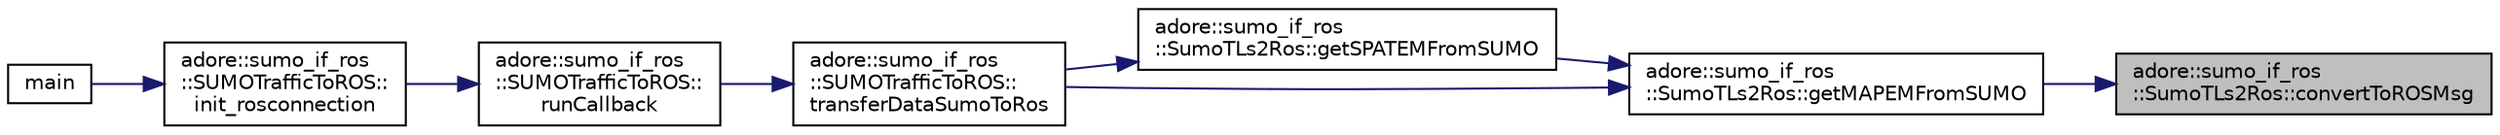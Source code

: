 digraph "adore::sumo_if_ros::SumoTLs2Ros::convertToROSMsg"
{
 // LATEX_PDF_SIZE
  edge [fontname="Helvetica",fontsize="10",labelfontname="Helvetica",labelfontsize="10"];
  node [fontname="Helvetica",fontsize="10",shape=record];
  rankdir="RL";
  Node1 [label="adore::sumo_if_ros\l::SumoTLs2Ros::convertToROSMsg",height=0.2,width=0.4,color="black", fillcolor="grey75", style="filled", fontcolor="black",tooltip=" "];
  Node1 -> Node2 [dir="back",color="midnightblue",fontsize="10",style="solid",fontname="Helvetica"];
  Node2 [label="adore::sumo_if_ros\l::SumoTLs2Ros::getMAPEMFromSUMO",height=0.2,width=0.4,color="black", fillcolor="white", style="filled",URL="$classadore_1_1sumo__if__ros_1_1SumoTLs2Ros.html#aa9d9427bca4d7aba8ddf83b56394471a",tooltip=" "];
  Node2 -> Node3 [dir="back",color="midnightblue",fontsize="10",style="solid",fontname="Helvetica"];
  Node3 [label="adore::sumo_if_ros\l::SumoTLs2Ros::getSPATEMFromSUMO",height=0.2,width=0.4,color="black", fillcolor="white", style="filled",URL="$classadore_1_1sumo__if__ros_1_1SumoTLs2Ros.html#a26ce71efa23ee975b135136c00fc2544",tooltip=" "];
  Node3 -> Node4 [dir="back",color="midnightblue",fontsize="10",style="solid",fontname="Helvetica"];
  Node4 [label="adore::sumo_if_ros\l::SUMOTrafficToROS::\ltransferDataSumoToRos",height=0.2,width=0.4,color="black", fillcolor="white", style="filled",URL="$classadore_1_1sumo__if__ros_1_1SUMOTrafficToROS.html#a76a153c66f5deba9eab286b2f02d66d5",tooltip=" "];
  Node4 -> Node5 [dir="back",color="midnightblue",fontsize="10",style="solid",fontname="Helvetica"];
  Node5 [label="adore::sumo_if_ros\l::SUMOTrafficToROS::\lrunCallback",height=0.2,width=0.4,color="black", fillcolor="white", style="filled",URL="$classadore_1_1sumo__if__ros_1_1SUMOTrafficToROS.html#a92a0da04a3cd746c13232d576eb3ee2b",tooltip=" "];
  Node5 -> Node6 [dir="back",color="midnightblue",fontsize="10",style="solid",fontname="Helvetica"];
  Node6 [label="adore::sumo_if_ros\l::SUMOTrafficToROS::\linit_rosconnection",height=0.2,width=0.4,color="black", fillcolor="white", style="filled",URL="$classadore_1_1sumo__if__ros_1_1SUMOTrafficToROS.html#ad202839f74ecadfcf405fb1b0d0c81bd",tooltip=" "];
  Node6 -> Node7 [dir="back",color="midnightblue",fontsize="10",style="solid",fontname="Helvetica"];
  Node7 [label="main",height=0.2,width=0.4,color="black", fillcolor="white", style="filled",URL="$sumotraffic2ros_8cpp.html#a3c04138a5bfe5d72780bb7e82a18e627",tooltip=" "];
  Node2 -> Node4 [dir="back",color="midnightblue",fontsize="10",style="solid",fontname="Helvetica"];
}
